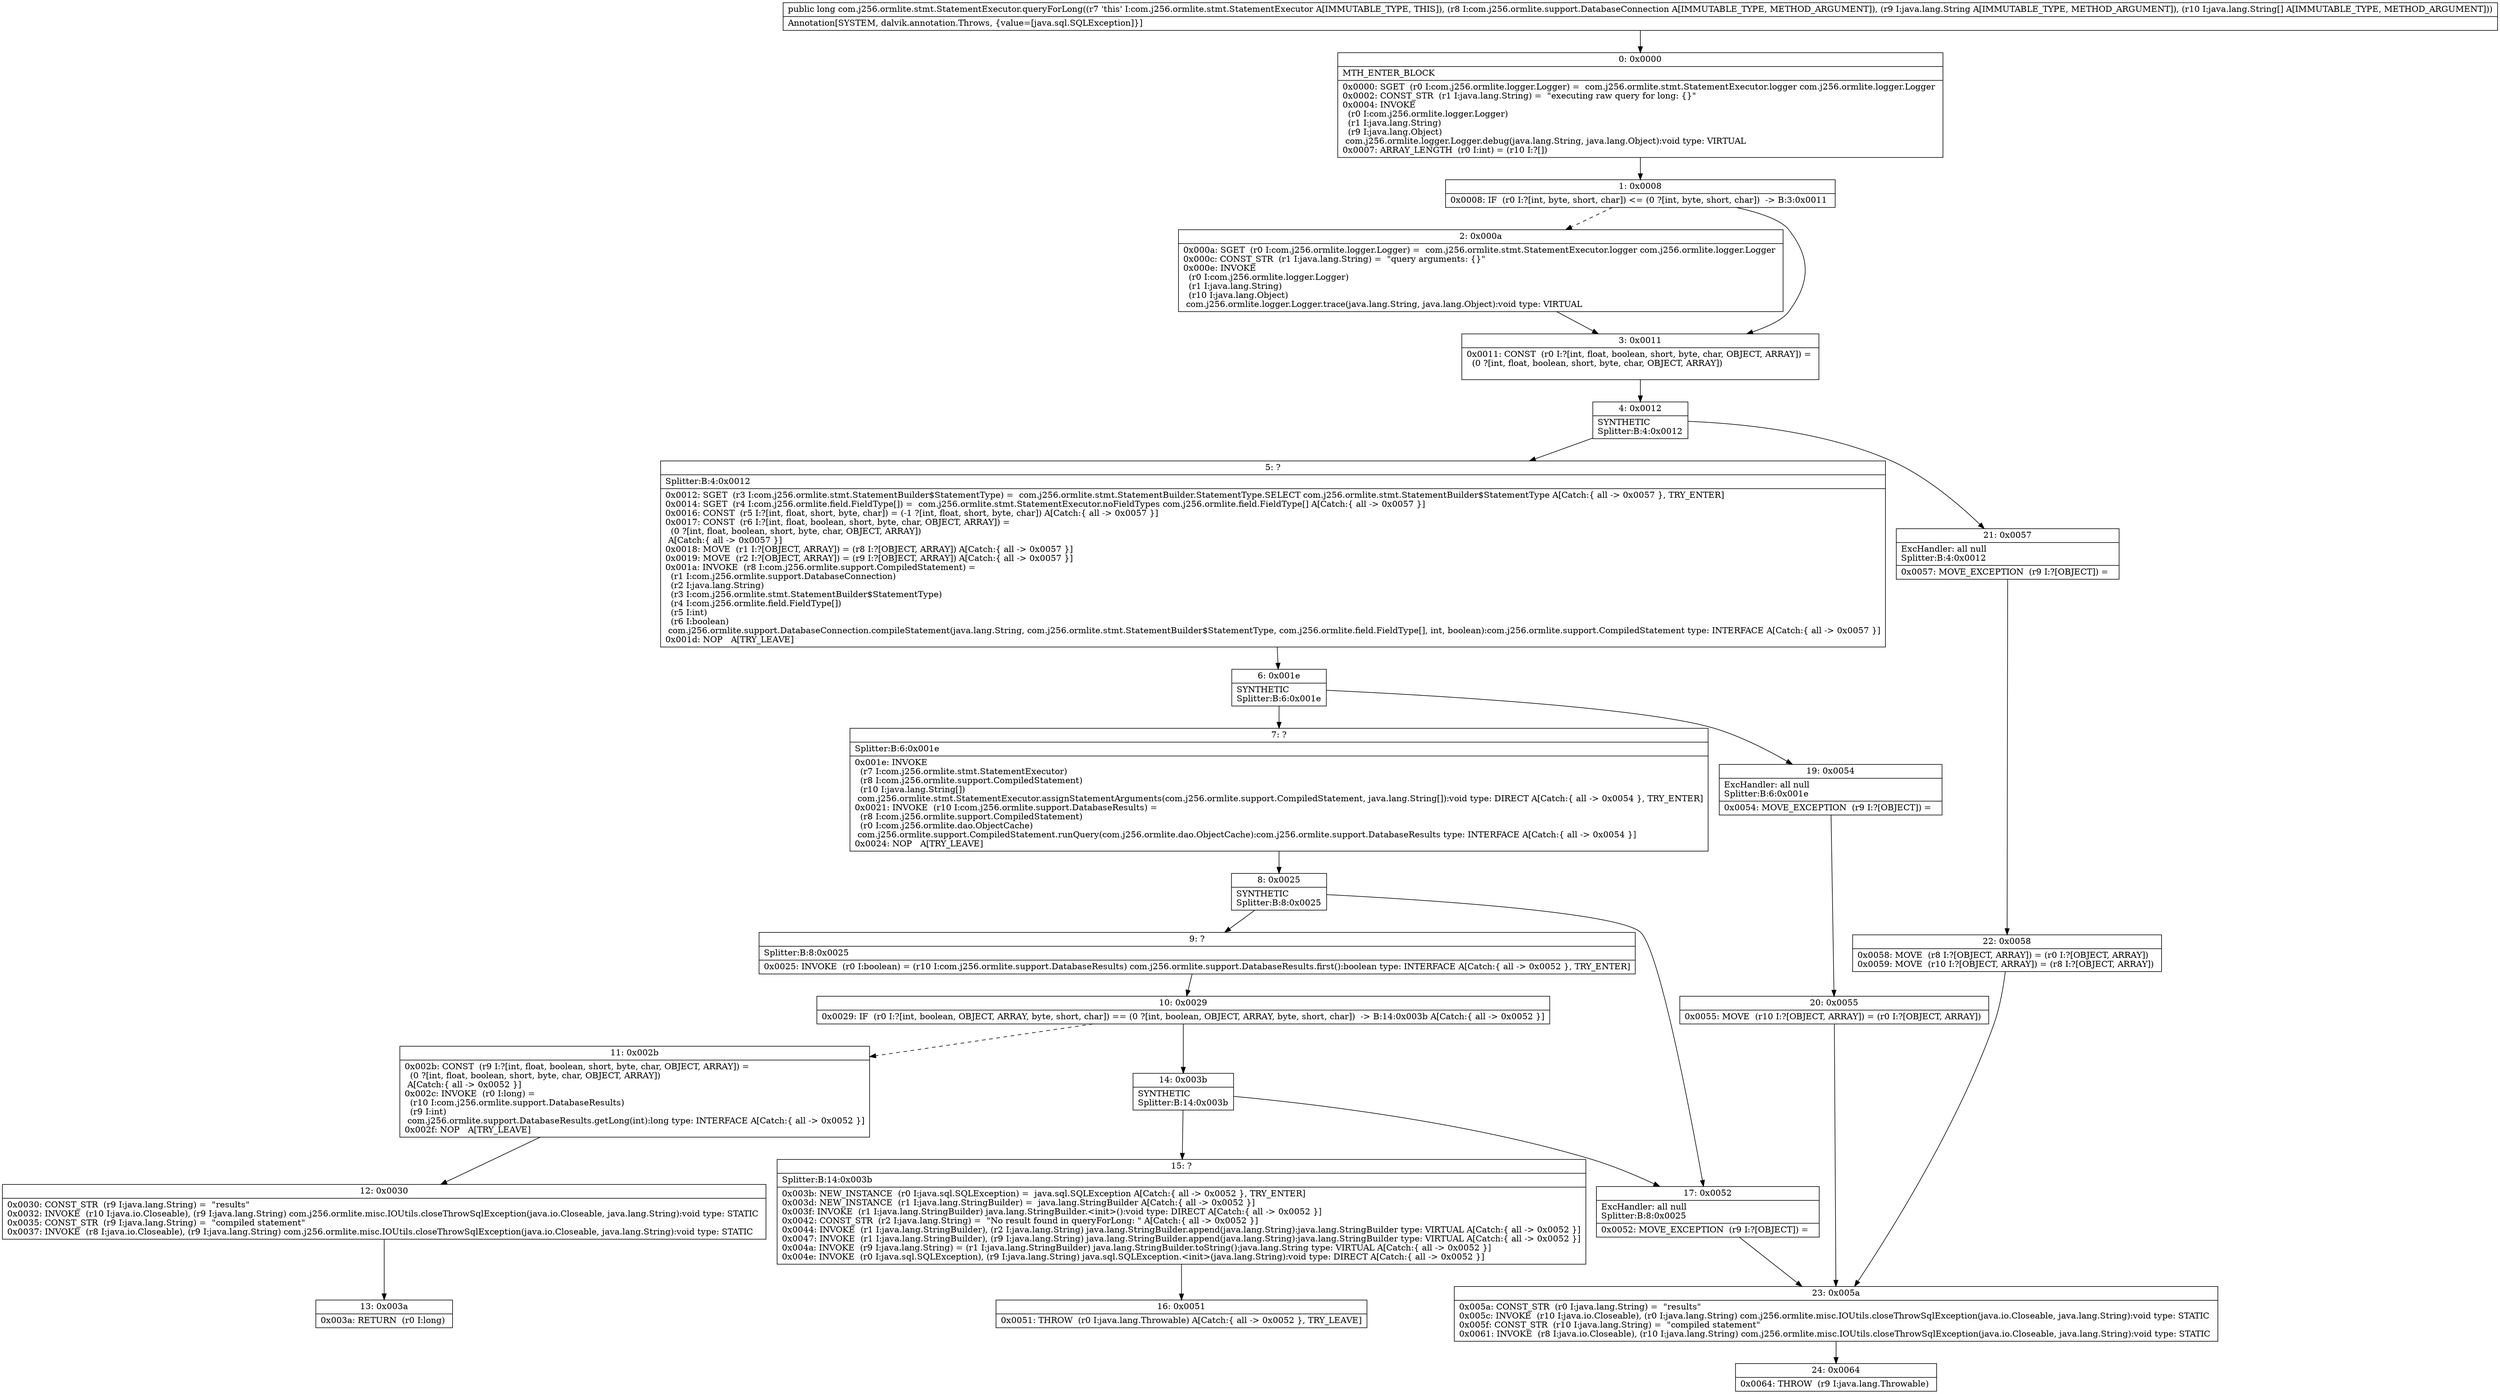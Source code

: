 digraph "CFG forcom.j256.ormlite.stmt.StatementExecutor.queryForLong(Lcom\/j256\/ormlite\/support\/DatabaseConnection;Ljava\/lang\/String;[Ljava\/lang\/String;)J" {
Node_0 [shape=record,label="{0\:\ 0x0000|MTH_ENTER_BLOCK\l|0x0000: SGET  (r0 I:com.j256.ormlite.logger.Logger) =  com.j256.ormlite.stmt.StatementExecutor.logger com.j256.ormlite.logger.Logger \l0x0002: CONST_STR  (r1 I:java.lang.String) =  \"executing raw query for long: \{\}\" \l0x0004: INVOKE  \l  (r0 I:com.j256.ormlite.logger.Logger)\l  (r1 I:java.lang.String)\l  (r9 I:java.lang.Object)\l com.j256.ormlite.logger.Logger.debug(java.lang.String, java.lang.Object):void type: VIRTUAL \l0x0007: ARRAY_LENGTH  (r0 I:int) = (r10 I:?[]) \l}"];
Node_1 [shape=record,label="{1\:\ 0x0008|0x0008: IF  (r0 I:?[int, byte, short, char]) \<= (0 ?[int, byte, short, char])  \-\> B:3:0x0011 \l}"];
Node_2 [shape=record,label="{2\:\ 0x000a|0x000a: SGET  (r0 I:com.j256.ormlite.logger.Logger) =  com.j256.ormlite.stmt.StatementExecutor.logger com.j256.ormlite.logger.Logger \l0x000c: CONST_STR  (r1 I:java.lang.String) =  \"query arguments: \{\}\" \l0x000e: INVOKE  \l  (r0 I:com.j256.ormlite.logger.Logger)\l  (r1 I:java.lang.String)\l  (r10 I:java.lang.Object)\l com.j256.ormlite.logger.Logger.trace(java.lang.String, java.lang.Object):void type: VIRTUAL \l}"];
Node_3 [shape=record,label="{3\:\ 0x0011|0x0011: CONST  (r0 I:?[int, float, boolean, short, byte, char, OBJECT, ARRAY]) = \l  (0 ?[int, float, boolean, short, byte, char, OBJECT, ARRAY])\l \l}"];
Node_4 [shape=record,label="{4\:\ 0x0012|SYNTHETIC\lSplitter:B:4:0x0012\l}"];
Node_5 [shape=record,label="{5\:\ ?|Splitter:B:4:0x0012\l|0x0012: SGET  (r3 I:com.j256.ormlite.stmt.StatementBuilder$StatementType) =  com.j256.ormlite.stmt.StatementBuilder.StatementType.SELECT com.j256.ormlite.stmt.StatementBuilder$StatementType A[Catch:\{ all \-\> 0x0057 \}, TRY_ENTER]\l0x0014: SGET  (r4 I:com.j256.ormlite.field.FieldType[]) =  com.j256.ormlite.stmt.StatementExecutor.noFieldTypes com.j256.ormlite.field.FieldType[] A[Catch:\{ all \-\> 0x0057 \}]\l0x0016: CONST  (r5 I:?[int, float, short, byte, char]) = (\-1 ?[int, float, short, byte, char]) A[Catch:\{ all \-\> 0x0057 \}]\l0x0017: CONST  (r6 I:?[int, float, boolean, short, byte, char, OBJECT, ARRAY]) = \l  (0 ?[int, float, boolean, short, byte, char, OBJECT, ARRAY])\l A[Catch:\{ all \-\> 0x0057 \}]\l0x0018: MOVE  (r1 I:?[OBJECT, ARRAY]) = (r8 I:?[OBJECT, ARRAY]) A[Catch:\{ all \-\> 0x0057 \}]\l0x0019: MOVE  (r2 I:?[OBJECT, ARRAY]) = (r9 I:?[OBJECT, ARRAY]) A[Catch:\{ all \-\> 0x0057 \}]\l0x001a: INVOKE  (r8 I:com.j256.ormlite.support.CompiledStatement) = \l  (r1 I:com.j256.ormlite.support.DatabaseConnection)\l  (r2 I:java.lang.String)\l  (r3 I:com.j256.ormlite.stmt.StatementBuilder$StatementType)\l  (r4 I:com.j256.ormlite.field.FieldType[])\l  (r5 I:int)\l  (r6 I:boolean)\l com.j256.ormlite.support.DatabaseConnection.compileStatement(java.lang.String, com.j256.ormlite.stmt.StatementBuilder$StatementType, com.j256.ormlite.field.FieldType[], int, boolean):com.j256.ormlite.support.CompiledStatement type: INTERFACE A[Catch:\{ all \-\> 0x0057 \}]\l0x001d: NOP   A[TRY_LEAVE]\l}"];
Node_6 [shape=record,label="{6\:\ 0x001e|SYNTHETIC\lSplitter:B:6:0x001e\l}"];
Node_7 [shape=record,label="{7\:\ ?|Splitter:B:6:0x001e\l|0x001e: INVOKE  \l  (r7 I:com.j256.ormlite.stmt.StatementExecutor)\l  (r8 I:com.j256.ormlite.support.CompiledStatement)\l  (r10 I:java.lang.String[])\l com.j256.ormlite.stmt.StatementExecutor.assignStatementArguments(com.j256.ormlite.support.CompiledStatement, java.lang.String[]):void type: DIRECT A[Catch:\{ all \-\> 0x0054 \}, TRY_ENTER]\l0x0021: INVOKE  (r10 I:com.j256.ormlite.support.DatabaseResults) = \l  (r8 I:com.j256.ormlite.support.CompiledStatement)\l  (r0 I:com.j256.ormlite.dao.ObjectCache)\l com.j256.ormlite.support.CompiledStatement.runQuery(com.j256.ormlite.dao.ObjectCache):com.j256.ormlite.support.DatabaseResults type: INTERFACE A[Catch:\{ all \-\> 0x0054 \}]\l0x0024: NOP   A[TRY_LEAVE]\l}"];
Node_8 [shape=record,label="{8\:\ 0x0025|SYNTHETIC\lSplitter:B:8:0x0025\l}"];
Node_9 [shape=record,label="{9\:\ ?|Splitter:B:8:0x0025\l|0x0025: INVOKE  (r0 I:boolean) = (r10 I:com.j256.ormlite.support.DatabaseResults) com.j256.ormlite.support.DatabaseResults.first():boolean type: INTERFACE A[Catch:\{ all \-\> 0x0052 \}, TRY_ENTER]\l}"];
Node_10 [shape=record,label="{10\:\ 0x0029|0x0029: IF  (r0 I:?[int, boolean, OBJECT, ARRAY, byte, short, char]) == (0 ?[int, boolean, OBJECT, ARRAY, byte, short, char])  \-\> B:14:0x003b A[Catch:\{ all \-\> 0x0052 \}]\l}"];
Node_11 [shape=record,label="{11\:\ 0x002b|0x002b: CONST  (r9 I:?[int, float, boolean, short, byte, char, OBJECT, ARRAY]) = \l  (0 ?[int, float, boolean, short, byte, char, OBJECT, ARRAY])\l A[Catch:\{ all \-\> 0x0052 \}]\l0x002c: INVOKE  (r0 I:long) = \l  (r10 I:com.j256.ormlite.support.DatabaseResults)\l  (r9 I:int)\l com.j256.ormlite.support.DatabaseResults.getLong(int):long type: INTERFACE A[Catch:\{ all \-\> 0x0052 \}]\l0x002f: NOP   A[TRY_LEAVE]\l}"];
Node_12 [shape=record,label="{12\:\ 0x0030|0x0030: CONST_STR  (r9 I:java.lang.String) =  \"results\" \l0x0032: INVOKE  (r10 I:java.io.Closeable), (r9 I:java.lang.String) com.j256.ormlite.misc.IOUtils.closeThrowSqlException(java.io.Closeable, java.lang.String):void type: STATIC \l0x0035: CONST_STR  (r9 I:java.lang.String) =  \"compiled statement\" \l0x0037: INVOKE  (r8 I:java.io.Closeable), (r9 I:java.lang.String) com.j256.ormlite.misc.IOUtils.closeThrowSqlException(java.io.Closeable, java.lang.String):void type: STATIC \l}"];
Node_13 [shape=record,label="{13\:\ 0x003a|0x003a: RETURN  (r0 I:long) \l}"];
Node_14 [shape=record,label="{14\:\ 0x003b|SYNTHETIC\lSplitter:B:14:0x003b\l}"];
Node_15 [shape=record,label="{15\:\ ?|Splitter:B:14:0x003b\l|0x003b: NEW_INSTANCE  (r0 I:java.sql.SQLException) =  java.sql.SQLException A[Catch:\{ all \-\> 0x0052 \}, TRY_ENTER]\l0x003d: NEW_INSTANCE  (r1 I:java.lang.StringBuilder) =  java.lang.StringBuilder A[Catch:\{ all \-\> 0x0052 \}]\l0x003f: INVOKE  (r1 I:java.lang.StringBuilder) java.lang.StringBuilder.\<init\>():void type: DIRECT A[Catch:\{ all \-\> 0x0052 \}]\l0x0042: CONST_STR  (r2 I:java.lang.String) =  \"No result found in queryForLong: \" A[Catch:\{ all \-\> 0x0052 \}]\l0x0044: INVOKE  (r1 I:java.lang.StringBuilder), (r2 I:java.lang.String) java.lang.StringBuilder.append(java.lang.String):java.lang.StringBuilder type: VIRTUAL A[Catch:\{ all \-\> 0x0052 \}]\l0x0047: INVOKE  (r1 I:java.lang.StringBuilder), (r9 I:java.lang.String) java.lang.StringBuilder.append(java.lang.String):java.lang.StringBuilder type: VIRTUAL A[Catch:\{ all \-\> 0x0052 \}]\l0x004a: INVOKE  (r9 I:java.lang.String) = (r1 I:java.lang.StringBuilder) java.lang.StringBuilder.toString():java.lang.String type: VIRTUAL A[Catch:\{ all \-\> 0x0052 \}]\l0x004e: INVOKE  (r0 I:java.sql.SQLException), (r9 I:java.lang.String) java.sql.SQLException.\<init\>(java.lang.String):void type: DIRECT A[Catch:\{ all \-\> 0x0052 \}]\l}"];
Node_16 [shape=record,label="{16\:\ 0x0051|0x0051: THROW  (r0 I:java.lang.Throwable) A[Catch:\{ all \-\> 0x0052 \}, TRY_LEAVE]\l}"];
Node_17 [shape=record,label="{17\:\ 0x0052|ExcHandler: all null\lSplitter:B:8:0x0025\l|0x0052: MOVE_EXCEPTION  (r9 I:?[OBJECT]) =  \l}"];
Node_19 [shape=record,label="{19\:\ 0x0054|ExcHandler: all null\lSplitter:B:6:0x001e\l|0x0054: MOVE_EXCEPTION  (r9 I:?[OBJECT]) =  \l}"];
Node_20 [shape=record,label="{20\:\ 0x0055|0x0055: MOVE  (r10 I:?[OBJECT, ARRAY]) = (r0 I:?[OBJECT, ARRAY]) \l}"];
Node_21 [shape=record,label="{21\:\ 0x0057|ExcHandler: all null\lSplitter:B:4:0x0012\l|0x0057: MOVE_EXCEPTION  (r9 I:?[OBJECT]) =  \l}"];
Node_22 [shape=record,label="{22\:\ 0x0058|0x0058: MOVE  (r8 I:?[OBJECT, ARRAY]) = (r0 I:?[OBJECT, ARRAY]) \l0x0059: MOVE  (r10 I:?[OBJECT, ARRAY]) = (r8 I:?[OBJECT, ARRAY]) \l}"];
Node_23 [shape=record,label="{23\:\ 0x005a|0x005a: CONST_STR  (r0 I:java.lang.String) =  \"results\" \l0x005c: INVOKE  (r10 I:java.io.Closeable), (r0 I:java.lang.String) com.j256.ormlite.misc.IOUtils.closeThrowSqlException(java.io.Closeable, java.lang.String):void type: STATIC \l0x005f: CONST_STR  (r10 I:java.lang.String) =  \"compiled statement\" \l0x0061: INVOKE  (r8 I:java.io.Closeable), (r10 I:java.lang.String) com.j256.ormlite.misc.IOUtils.closeThrowSqlException(java.io.Closeable, java.lang.String):void type: STATIC \l}"];
Node_24 [shape=record,label="{24\:\ 0x0064|0x0064: THROW  (r9 I:java.lang.Throwable) \l}"];
MethodNode[shape=record,label="{public long com.j256.ormlite.stmt.StatementExecutor.queryForLong((r7 'this' I:com.j256.ormlite.stmt.StatementExecutor A[IMMUTABLE_TYPE, THIS]), (r8 I:com.j256.ormlite.support.DatabaseConnection A[IMMUTABLE_TYPE, METHOD_ARGUMENT]), (r9 I:java.lang.String A[IMMUTABLE_TYPE, METHOD_ARGUMENT]), (r10 I:java.lang.String[] A[IMMUTABLE_TYPE, METHOD_ARGUMENT]))  | Annotation[SYSTEM, dalvik.annotation.Throws, \{value=[java.sql.SQLException]\}]\l}"];
MethodNode -> Node_0;
Node_0 -> Node_1;
Node_1 -> Node_2[style=dashed];
Node_1 -> Node_3;
Node_2 -> Node_3;
Node_3 -> Node_4;
Node_4 -> Node_5;
Node_4 -> Node_21;
Node_5 -> Node_6;
Node_6 -> Node_7;
Node_6 -> Node_19;
Node_7 -> Node_8;
Node_8 -> Node_9;
Node_8 -> Node_17;
Node_9 -> Node_10;
Node_10 -> Node_11[style=dashed];
Node_10 -> Node_14;
Node_11 -> Node_12;
Node_12 -> Node_13;
Node_14 -> Node_15;
Node_14 -> Node_17;
Node_15 -> Node_16;
Node_17 -> Node_23;
Node_19 -> Node_20;
Node_20 -> Node_23;
Node_21 -> Node_22;
Node_22 -> Node_23;
Node_23 -> Node_24;
}

